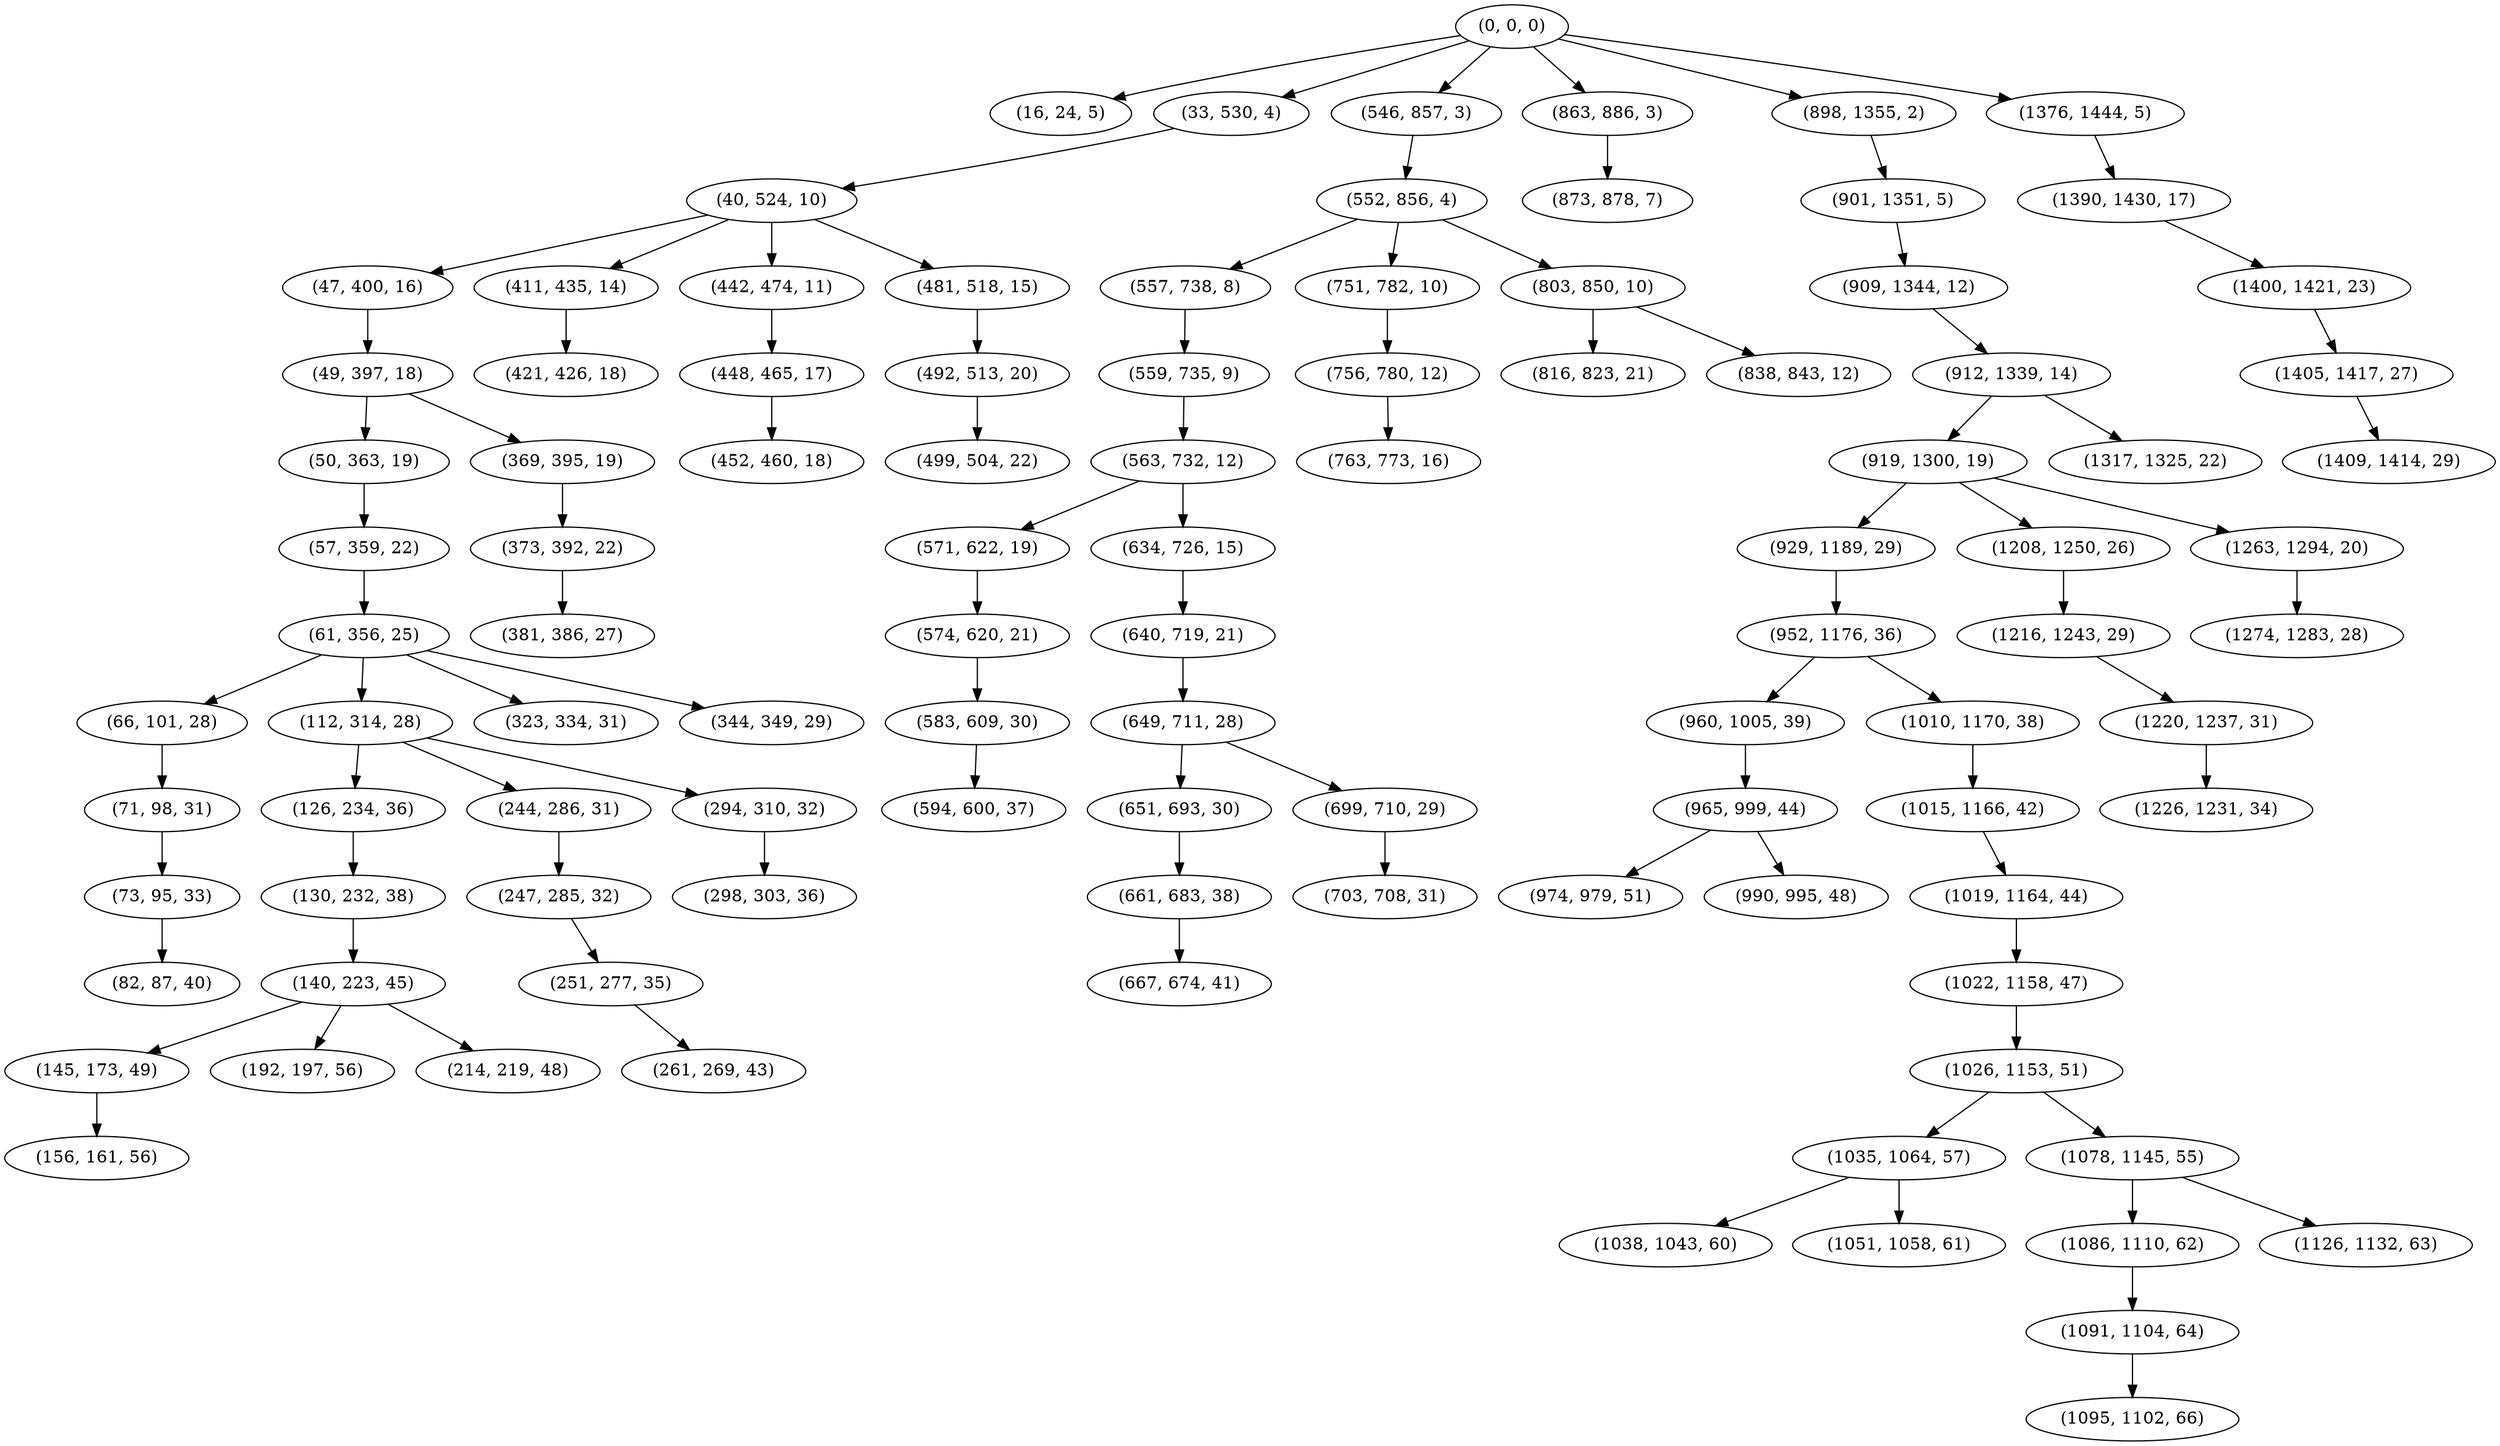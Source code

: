 digraph tree {
    "(0, 0, 0)";
    "(16, 24, 5)";
    "(33, 530, 4)";
    "(40, 524, 10)";
    "(47, 400, 16)";
    "(49, 397, 18)";
    "(50, 363, 19)";
    "(57, 359, 22)";
    "(61, 356, 25)";
    "(66, 101, 28)";
    "(71, 98, 31)";
    "(73, 95, 33)";
    "(82, 87, 40)";
    "(112, 314, 28)";
    "(126, 234, 36)";
    "(130, 232, 38)";
    "(140, 223, 45)";
    "(145, 173, 49)";
    "(156, 161, 56)";
    "(192, 197, 56)";
    "(214, 219, 48)";
    "(244, 286, 31)";
    "(247, 285, 32)";
    "(251, 277, 35)";
    "(261, 269, 43)";
    "(294, 310, 32)";
    "(298, 303, 36)";
    "(323, 334, 31)";
    "(344, 349, 29)";
    "(369, 395, 19)";
    "(373, 392, 22)";
    "(381, 386, 27)";
    "(411, 435, 14)";
    "(421, 426, 18)";
    "(442, 474, 11)";
    "(448, 465, 17)";
    "(452, 460, 18)";
    "(481, 518, 15)";
    "(492, 513, 20)";
    "(499, 504, 22)";
    "(546, 857, 3)";
    "(552, 856, 4)";
    "(557, 738, 8)";
    "(559, 735, 9)";
    "(563, 732, 12)";
    "(571, 622, 19)";
    "(574, 620, 21)";
    "(583, 609, 30)";
    "(594, 600, 37)";
    "(634, 726, 15)";
    "(640, 719, 21)";
    "(649, 711, 28)";
    "(651, 693, 30)";
    "(661, 683, 38)";
    "(667, 674, 41)";
    "(699, 710, 29)";
    "(703, 708, 31)";
    "(751, 782, 10)";
    "(756, 780, 12)";
    "(763, 773, 16)";
    "(803, 850, 10)";
    "(816, 823, 21)";
    "(838, 843, 12)";
    "(863, 886, 3)";
    "(873, 878, 7)";
    "(898, 1355, 2)";
    "(901, 1351, 5)";
    "(909, 1344, 12)";
    "(912, 1339, 14)";
    "(919, 1300, 19)";
    "(929, 1189, 29)";
    "(952, 1176, 36)";
    "(960, 1005, 39)";
    "(965, 999, 44)";
    "(974, 979, 51)";
    "(990, 995, 48)";
    "(1010, 1170, 38)";
    "(1015, 1166, 42)";
    "(1019, 1164, 44)";
    "(1022, 1158, 47)";
    "(1026, 1153, 51)";
    "(1035, 1064, 57)";
    "(1038, 1043, 60)";
    "(1051, 1058, 61)";
    "(1078, 1145, 55)";
    "(1086, 1110, 62)";
    "(1091, 1104, 64)";
    "(1095, 1102, 66)";
    "(1126, 1132, 63)";
    "(1208, 1250, 26)";
    "(1216, 1243, 29)";
    "(1220, 1237, 31)";
    "(1226, 1231, 34)";
    "(1263, 1294, 20)";
    "(1274, 1283, 28)";
    "(1317, 1325, 22)";
    "(1376, 1444, 5)";
    "(1390, 1430, 17)";
    "(1400, 1421, 23)";
    "(1405, 1417, 27)";
    "(1409, 1414, 29)";
    "(0, 0, 0)" -> "(16, 24, 5)";
    "(0, 0, 0)" -> "(33, 530, 4)";
    "(0, 0, 0)" -> "(546, 857, 3)";
    "(0, 0, 0)" -> "(863, 886, 3)";
    "(0, 0, 0)" -> "(898, 1355, 2)";
    "(0, 0, 0)" -> "(1376, 1444, 5)";
    "(33, 530, 4)" -> "(40, 524, 10)";
    "(40, 524, 10)" -> "(47, 400, 16)";
    "(40, 524, 10)" -> "(411, 435, 14)";
    "(40, 524, 10)" -> "(442, 474, 11)";
    "(40, 524, 10)" -> "(481, 518, 15)";
    "(47, 400, 16)" -> "(49, 397, 18)";
    "(49, 397, 18)" -> "(50, 363, 19)";
    "(49, 397, 18)" -> "(369, 395, 19)";
    "(50, 363, 19)" -> "(57, 359, 22)";
    "(57, 359, 22)" -> "(61, 356, 25)";
    "(61, 356, 25)" -> "(66, 101, 28)";
    "(61, 356, 25)" -> "(112, 314, 28)";
    "(61, 356, 25)" -> "(323, 334, 31)";
    "(61, 356, 25)" -> "(344, 349, 29)";
    "(66, 101, 28)" -> "(71, 98, 31)";
    "(71, 98, 31)" -> "(73, 95, 33)";
    "(73, 95, 33)" -> "(82, 87, 40)";
    "(112, 314, 28)" -> "(126, 234, 36)";
    "(112, 314, 28)" -> "(244, 286, 31)";
    "(112, 314, 28)" -> "(294, 310, 32)";
    "(126, 234, 36)" -> "(130, 232, 38)";
    "(130, 232, 38)" -> "(140, 223, 45)";
    "(140, 223, 45)" -> "(145, 173, 49)";
    "(140, 223, 45)" -> "(192, 197, 56)";
    "(140, 223, 45)" -> "(214, 219, 48)";
    "(145, 173, 49)" -> "(156, 161, 56)";
    "(244, 286, 31)" -> "(247, 285, 32)";
    "(247, 285, 32)" -> "(251, 277, 35)";
    "(251, 277, 35)" -> "(261, 269, 43)";
    "(294, 310, 32)" -> "(298, 303, 36)";
    "(369, 395, 19)" -> "(373, 392, 22)";
    "(373, 392, 22)" -> "(381, 386, 27)";
    "(411, 435, 14)" -> "(421, 426, 18)";
    "(442, 474, 11)" -> "(448, 465, 17)";
    "(448, 465, 17)" -> "(452, 460, 18)";
    "(481, 518, 15)" -> "(492, 513, 20)";
    "(492, 513, 20)" -> "(499, 504, 22)";
    "(546, 857, 3)" -> "(552, 856, 4)";
    "(552, 856, 4)" -> "(557, 738, 8)";
    "(552, 856, 4)" -> "(751, 782, 10)";
    "(552, 856, 4)" -> "(803, 850, 10)";
    "(557, 738, 8)" -> "(559, 735, 9)";
    "(559, 735, 9)" -> "(563, 732, 12)";
    "(563, 732, 12)" -> "(571, 622, 19)";
    "(563, 732, 12)" -> "(634, 726, 15)";
    "(571, 622, 19)" -> "(574, 620, 21)";
    "(574, 620, 21)" -> "(583, 609, 30)";
    "(583, 609, 30)" -> "(594, 600, 37)";
    "(634, 726, 15)" -> "(640, 719, 21)";
    "(640, 719, 21)" -> "(649, 711, 28)";
    "(649, 711, 28)" -> "(651, 693, 30)";
    "(649, 711, 28)" -> "(699, 710, 29)";
    "(651, 693, 30)" -> "(661, 683, 38)";
    "(661, 683, 38)" -> "(667, 674, 41)";
    "(699, 710, 29)" -> "(703, 708, 31)";
    "(751, 782, 10)" -> "(756, 780, 12)";
    "(756, 780, 12)" -> "(763, 773, 16)";
    "(803, 850, 10)" -> "(816, 823, 21)";
    "(803, 850, 10)" -> "(838, 843, 12)";
    "(863, 886, 3)" -> "(873, 878, 7)";
    "(898, 1355, 2)" -> "(901, 1351, 5)";
    "(901, 1351, 5)" -> "(909, 1344, 12)";
    "(909, 1344, 12)" -> "(912, 1339, 14)";
    "(912, 1339, 14)" -> "(919, 1300, 19)";
    "(912, 1339, 14)" -> "(1317, 1325, 22)";
    "(919, 1300, 19)" -> "(929, 1189, 29)";
    "(919, 1300, 19)" -> "(1208, 1250, 26)";
    "(919, 1300, 19)" -> "(1263, 1294, 20)";
    "(929, 1189, 29)" -> "(952, 1176, 36)";
    "(952, 1176, 36)" -> "(960, 1005, 39)";
    "(952, 1176, 36)" -> "(1010, 1170, 38)";
    "(960, 1005, 39)" -> "(965, 999, 44)";
    "(965, 999, 44)" -> "(974, 979, 51)";
    "(965, 999, 44)" -> "(990, 995, 48)";
    "(1010, 1170, 38)" -> "(1015, 1166, 42)";
    "(1015, 1166, 42)" -> "(1019, 1164, 44)";
    "(1019, 1164, 44)" -> "(1022, 1158, 47)";
    "(1022, 1158, 47)" -> "(1026, 1153, 51)";
    "(1026, 1153, 51)" -> "(1035, 1064, 57)";
    "(1026, 1153, 51)" -> "(1078, 1145, 55)";
    "(1035, 1064, 57)" -> "(1038, 1043, 60)";
    "(1035, 1064, 57)" -> "(1051, 1058, 61)";
    "(1078, 1145, 55)" -> "(1086, 1110, 62)";
    "(1078, 1145, 55)" -> "(1126, 1132, 63)";
    "(1086, 1110, 62)" -> "(1091, 1104, 64)";
    "(1091, 1104, 64)" -> "(1095, 1102, 66)";
    "(1208, 1250, 26)" -> "(1216, 1243, 29)";
    "(1216, 1243, 29)" -> "(1220, 1237, 31)";
    "(1220, 1237, 31)" -> "(1226, 1231, 34)";
    "(1263, 1294, 20)" -> "(1274, 1283, 28)";
    "(1376, 1444, 5)" -> "(1390, 1430, 17)";
    "(1390, 1430, 17)" -> "(1400, 1421, 23)";
    "(1400, 1421, 23)" -> "(1405, 1417, 27)";
    "(1405, 1417, 27)" -> "(1409, 1414, 29)";
}
